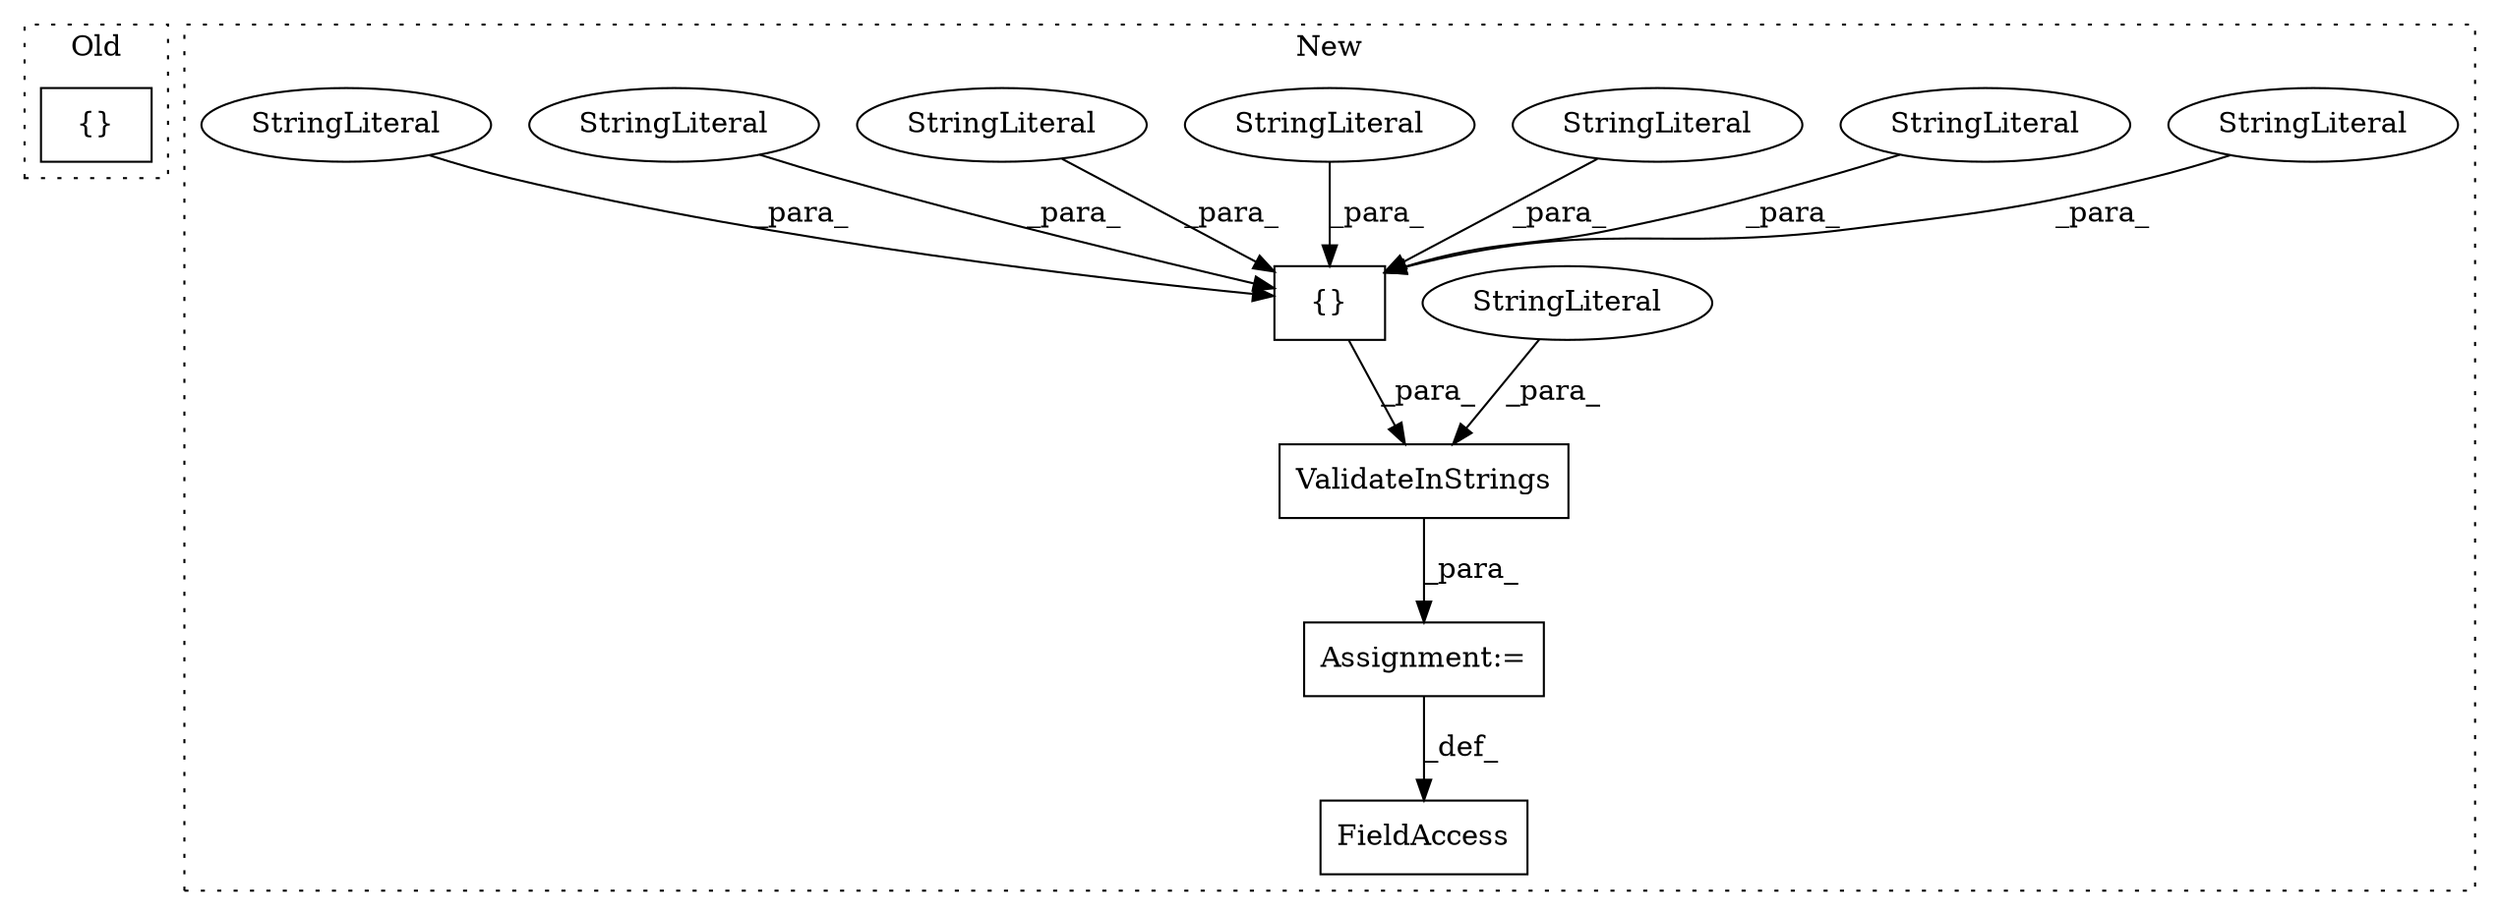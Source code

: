 digraph G {
subgraph cluster0 {
1 [label="{}" a="4" s="21357,21372" l="1,1" shape="box"];
label = "Old";
style="dotted";
}
subgraph cluster1 {
2 [label="ValidateInStrings" a="32" s="19212,19348" l="18,1" shape="box"];
3 [label="{}" a="4" s="19261,19347" l="1,1" shape="box"];
4 [label="FieldAccess" a="22" s="19190" l="21" shape="box"];
5 [label="StringLiteral" a="45" s="19294" l="13" shape="ellipse"];
6 [label="StringLiteral" a="45" s="19230" l="18" shape="ellipse"];
7 [label="StringLiteral" a="45" s="19262" l="8" shape="ellipse"];
8 [label="StringLiteral" a="45" s="19271" l="13" shape="ellipse"];
9 [label="Assignment:=" a="7" s="19211" l="1" shape="box"];
10 [label="StringLiteral" a="45" s="19341" l="6" shape="ellipse"];
11 [label="StringLiteral" a="45" s="19308" l="13" shape="ellipse"];
12 [label="StringLiteral" a="45" s="19322" l="18" shape="ellipse"];
13 [label="StringLiteral" a="45" s="19285" l="8" shape="ellipse"];
label = "New";
style="dotted";
}
2 -> 9 [label="_para_"];
3 -> 2 [label="_para_"];
5 -> 3 [label="_para_"];
6 -> 2 [label="_para_"];
7 -> 3 [label="_para_"];
8 -> 3 [label="_para_"];
9 -> 4 [label="_def_"];
10 -> 3 [label="_para_"];
11 -> 3 [label="_para_"];
12 -> 3 [label="_para_"];
13 -> 3 [label="_para_"];
}